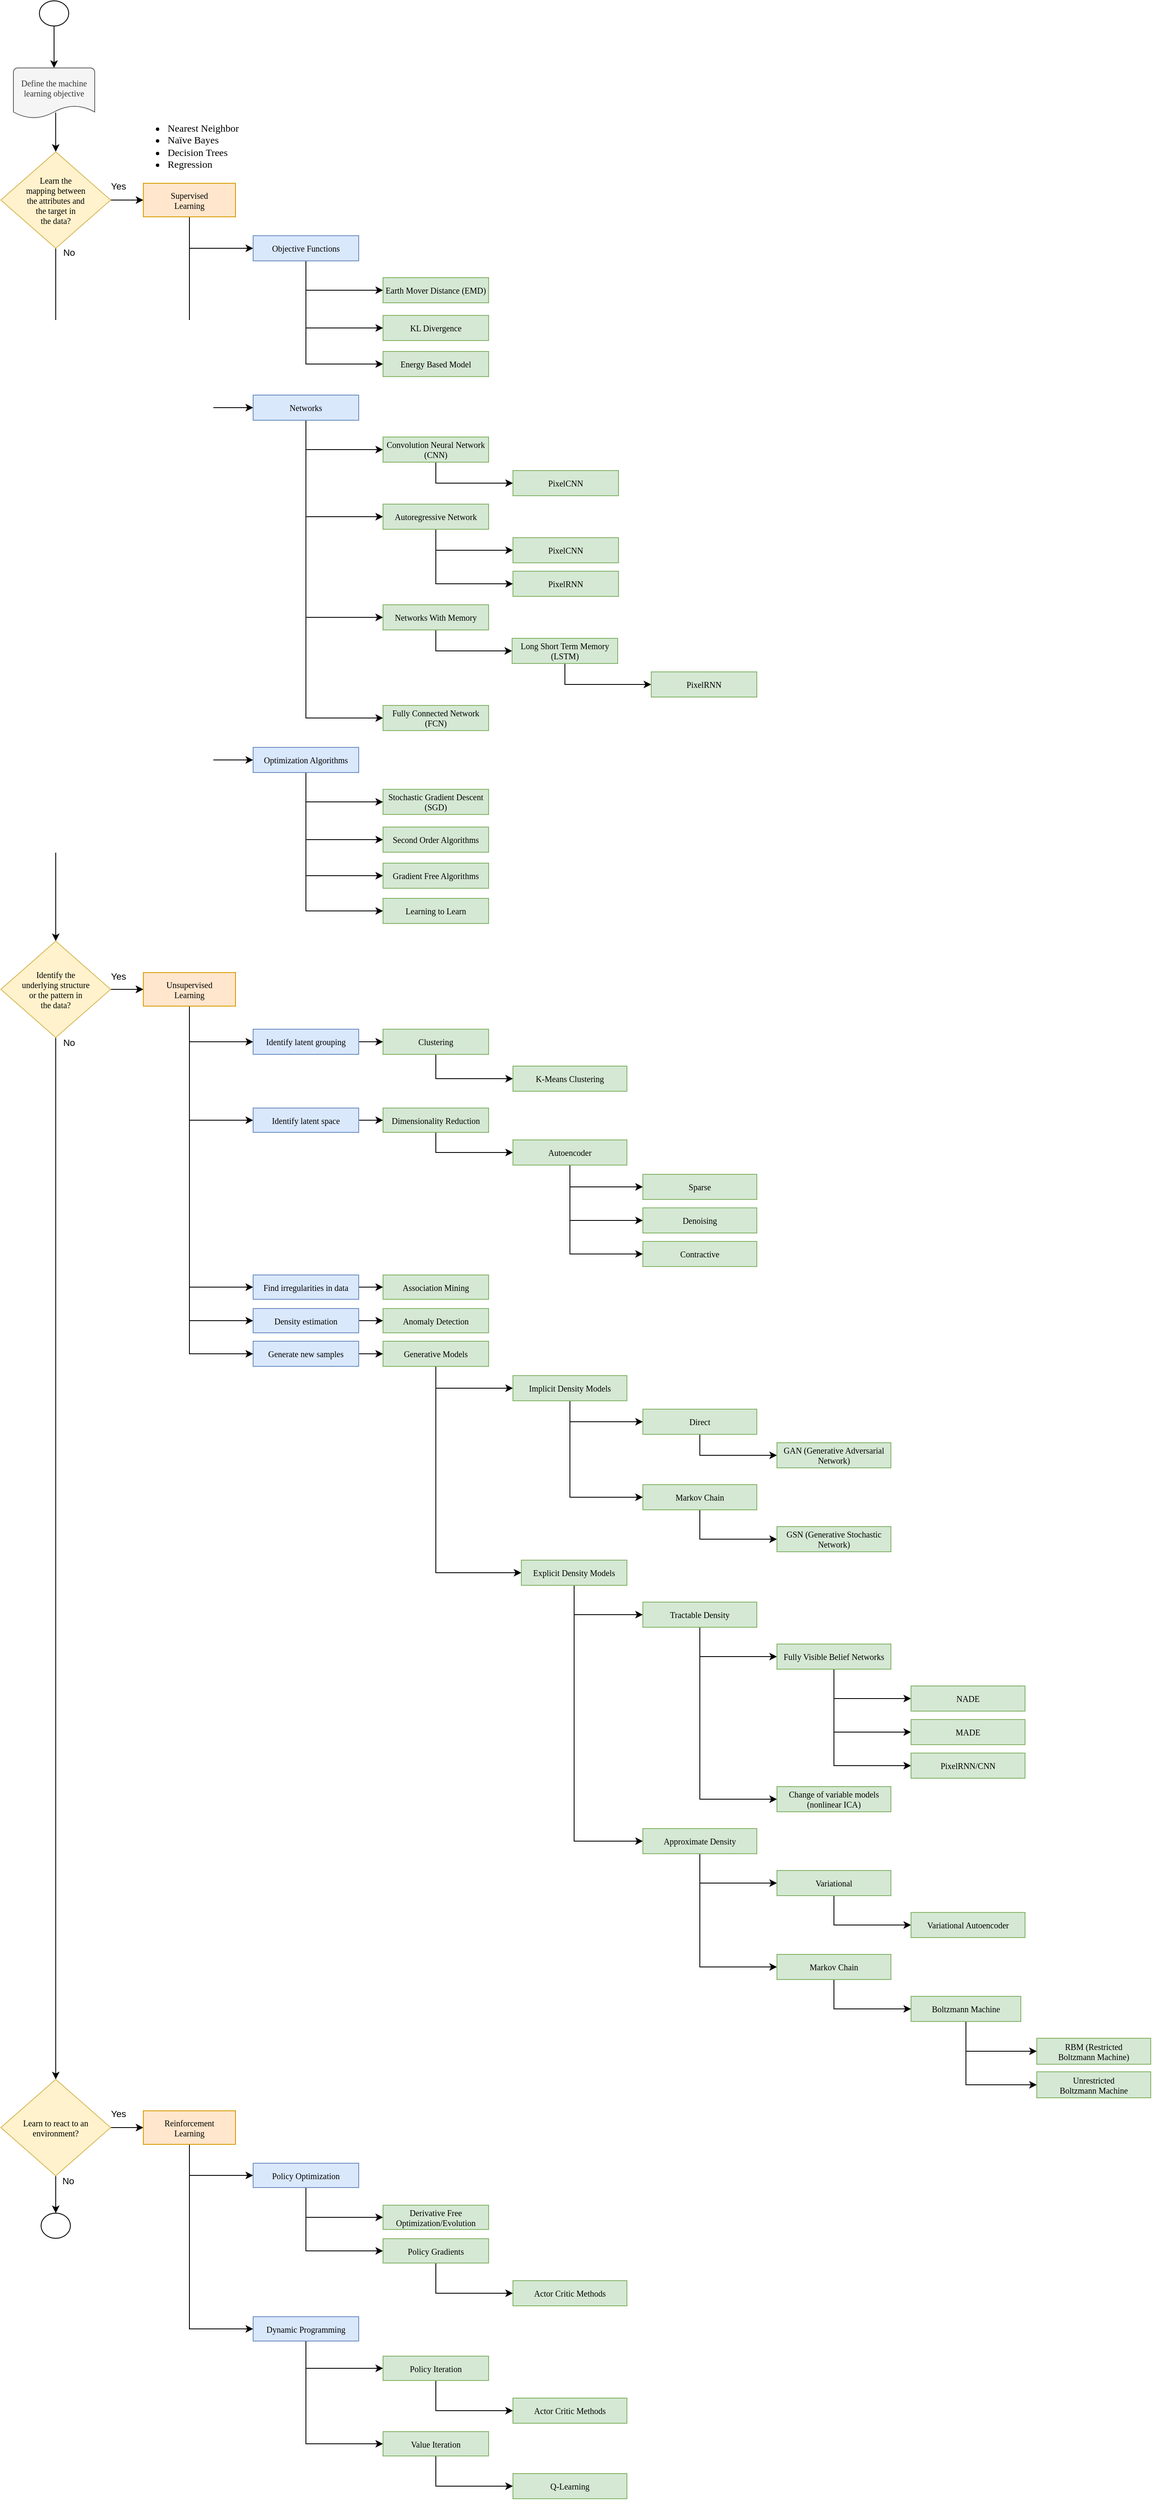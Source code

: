 <mxfile version="13.9.5" type="device"><diagram id="5ErI_0U07UCtvWmT4qy6" name="Page-1"><mxGraphModel dx="1358" dy="2042" grid="1" gridSize="10" guides="1" tooltips="1" connect="1" arrows="1" fold="1" page="1" pageScale="1" pageWidth="1169" pageHeight="827" background="none" math="0" shadow="0"><root><mxCell id="0"/><mxCell id="1" parent="0"/><mxCell id="bd5Mge5p-4rLETJqn9Br-4" style="edgeStyle=orthogonalEdgeStyle;orthogonalLoop=1;jettySize=auto;html=1;exitX=0.5;exitY=1;exitDx=0;exitDy=0;exitPerimeter=0;entryX=0.5;entryY=0;entryDx=0;entryDy=0;entryPerimeter=0;fontSize=10;strokeWidth=1;shadow=0;sketch=0;fontFamily=Tahoma;" parent="1" source="bd5Mge5p-4rLETJqn9Br-2" target="bd5Mge5p-4rLETJqn9Br-3" edge="1"><mxGeometry relative="1" as="geometry"/></mxCell><mxCell id="bd5Mge5p-4rLETJqn9Br-2" value="" style="strokeWidth=1;html=1;shape=mxgraph.flowchart.start_2;whiteSpace=wrap;fontSize=10;shadow=0;sketch=0;fontFamily=Tahoma;" parent="1" vertex="1"><mxGeometry x="86" y="40" width="35" height="30" as="geometry"/></mxCell><mxCell id="bd5Mge5p-4rLETJqn9Br-7" style="edgeStyle=orthogonalEdgeStyle;orthogonalLoop=1;jettySize=auto;html=1;exitX=0.52;exitY=0.888;exitDx=0;exitDy=0;exitPerimeter=0;entryX=0.5;entryY=0;entryDx=0;entryDy=0;entryPerimeter=0;fontFamily=Tahoma;fontSize=10;strokeWidth=1;shadow=0;sketch=0;" parent="1" source="bd5Mge5p-4rLETJqn9Br-3" target="bd5Mge5p-4rLETJqn9Br-5" edge="1"><mxGeometry relative="1" as="geometry"/></mxCell><mxCell id="bd5Mge5p-4rLETJqn9Br-3" value="&lt;br style=&quot;font-size: 10px;&quot;&gt;Define the machine learning objective&lt;br style=&quot;font-size: 10px;&quot;&gt;&lt;br style=&quot;font-size: 10px;&quot;&gt;&amp;nbsp;" style="strokeWidth=1;html=1;shape=mxgraph.flowchart.document2;whiteSpace=wrap;size=0.25;fontFamily=Tahoma;fontSize=10;shadow=0;sketch=0;fillColor=#f5f5f5;strokeColor=#666666;fontColor=#333333;" parent="1" vertex="1"><mxGeometry x="55" y="120" width="97" height="60" as="geometry"/></mxCell><mxCell id="XQyZJYm5wIoWr3oFslxf-36" value="Yes" style="edgeStyle=orthogonalEdgeStyle;rounded=0;orthogonalLoop=1;jettySize=auto;html=1;exitX=1;exitY=0.5;exitDx=0;exitDy=0;exitPerimeter=0;entryX=0;entryY=0.5;entryDx=0;entryDy=0;" edge="1" parent="1" source="bd5Mge5p-4rLETJqn9Br-5" target="bd5Mge5p-4rLETJqn9Br-14"><mxGeometry x="-0.538" y="18" relative="1" as="geometry"><mxPoint y="1" as="offset"/></mxGeometry></mxCell><mxCell id="XQyZJYm5wIoWr3oFslxf-37" value="No" style="edgeStyle=orthogonalEdgeStyle;rounded=0;orthogonalLoop=1;jettySize=auto;html=1;exitX=0.5;exitY=1;exitDx=0;exitDy=0;exitPerimeter=0;entryX=0.5;entryY=0;entryDx=0;entryDy=0;entryPerimeter=0;" edge="1" parent="1" source="bd5Mge5p-4rLETJqn9Br-5" target="bd5Mge5p-4rLETJqn9Br-9"><mxGeometry x="-0.988" y="15" relative="1" as="geometry"><mxPoint as="offset"/></mxGeometry></mxCell><mxCell id="bd5Mge5p-4rLETJqn9Br-5" value="Learn the&lt;br style=&quot;font-size: 10px&quot;&gt;mapping between&lt;br style=&quot;font-size: 10px&quot;&gt;the attributes and&lt;br style=&quot;font-size: 10px&quot;&gt;the target in&lt;br&gt;the data?" style="strokeWidth=1;html=1;shape=mxgraph.flowchart.decision;whiteSpace=wrap;fontFamily=Tahoma;fontSize=10;shadow=0;sketch=0;fillColor=#fff2cc;strokeColor=#d6b656;" parent="1" vertex="1"><mxGeometry x="40" y="220" width="131" height="115" as="geometry"/></mxCell><mxCell id="XQyZJYm5wIoWr3oFslxf-39" value="Yes" style="edgeStyle=orthogonalEdgeStyle;rounded=0;orthogonalLoop=1;jettySize=auto;html=1;exitX=1;exitY=0.5;exitDx=0;exitDy=0;exitPerimeter=0;entryX=0;entryY=0.5;entryDx=0;entryDy=0;" edge="1" parent="1"><mxGeometry x="-0.538" y="17" relative="1" as="geometry"><mxPoint x="171" y="1218.5" as="sourcePoint"/><mxPoint x="210" y="1218.5" as="targetPoint"/><mxPoint y="1" as="offset"/></mxGeometry></mxCell><mxCell id="XQyZJYm5wIoWr3oFslxf-40" value="" style="edgeStyle=orthogonalEdgeStyle;rounded=0;orthogonalLoop=1;jettySize=auto;html=1;exitX=1;exitY=0.5;exitDx=0;exitDy=0;exitPerimeter=0;" edge="1" parent="1" source="bd5Mge5p-4rLETJqn9Br-9" target="bd5Mge5p-4rLETJqn9Br-15"><mxGeometry relative="1" as="geometry"/></mxCell><mxCell id="XQyZJYm5wIoWr3oFslxf-43" value="No" style="edgeStyle=orthogonalEdgeStyle;rounded=0;orthogonalLoop=1;jettySize=auto;html=1;exitX=0.5;exitY=1;exitDx=0;exitDy=0;exitPerimeter=0;" edge="1" parent="1" source="XQyZJYm5wIoWr3oFslxf-51" target="XQyZJYm5wIoWr3oFslxf-41"><mxGeometry x="-0.727" y="14" relative="1" as="geometry"><mxPoint x="105.5" y="2641.5" as="sourcePoint"/><mxPoint as="offset"/></mxGeometry></mxCell><mxCell id="XQyZJYm5wIoWr3oFslxf-52" value="No" style="edgeStyle=orthogonalEdgeStyle;rounded=0;orthogonalLoop=1;jettySize=auto;html=1;exitX=0.5;exitY=1;exitDx=0;exitDy=0;exitPerimeter=0;" edge="1" parent="1" source="bd5Mge5p-4rLETJqn9Br-9" target="XQyZJYm5wIoWr3oFslxf-51"><mxGeometry x="-0.991" y="15" relative="1" as="geometry"><mxPoint as="offset"/></mxGeometry></mxCell><mxCell id="bd5Mge5p-4rLETJqn9Br-9" value="Identify the&lt;br style=&quot;font-size: 10px&quot;&gt;underlying structure&lt;br style=&quot;font-size: 10px&quot;&gt;or the pattern in&lt;br style=&quot;font-size: 10px&quot;&gt;the data?" style="strokeWidth=1;html=1;shape=mxgraph.flowchart.decision;whiteSpace=wrap;fontFamily=Tahoma;fontSize=10;shadow=0;sketch=0;fillColor=#fff2cc;strokeColor=#d6b656;" parent="1" vertex="1"><mxGeometry x="40" y="1161" width="131" height="115" as="geometry"/></mxCell><mxCell id="XQyZJYm5wIoWr3oFslxf-77" style="edgeStyle=orthogonalEdgeStyle;rounded=0;orthogonalLoop=1;jettySize=auto;html=1;exitX=0.5;exitY=1;exitDx=0;exitDy=0;entryX=0;entryY=0.5;entryDx=0;entryDy=0;" edge="1" parent="1" source="bd5Mge5p-4rLETJqn9Br-14" target="XQyZJYm5wIoWr3oFslxf-73"><mxGeometry relative="1" as="geometry"/></mxCell><mxCell id="XQyZJYm5wIoWr3oFslxf-90" style="edgeStyle=orthogonalEdgeStyle;rounded=0;orthogonalLoop=1;jettySize=auto;html=1;exitX=0.5;exitY=1;exitDx=0;exitDy=0;entryX=0;entryY=0.5;entryDx=0;entryDy=0;" edge="1" parent="1" source="bd5Mge5p-4rLETJqn9Br-14" target="XQyZJYm5wIoWr3oFslxf-81"><mxGeometry relative="1" as="geometry"/></mxCell><mxCell id="XQyZJYm5wIoWr3oFslxf-92" style="edgeStyle=orthogonalEdgeStyle;rounded=0;orthogonalLoop=1;jettySize=auto;html=1;exitX=0.5;exitY=1;exitDx=0;exitDy=0;entryX=0;entryY=0.5;entryDx=0;entryDy=0;" edge="1" parent="1" source="bd5Mge5p-4rLETJqn9Br-14" target="XQyZJYm5wIoWr3oFslxf-91"><mxGeometry relative="1" as="geometry"/></mxCell><mxCell id="bd5Mge5p-4rLETJqn9Br-14" value="Supervised&lt;br&gt;Learning" style="whiteSpace=wrap;html=1;absoluteArcSize=1;arcSize=14;strokeWidth=1;fontFamily=Tahoma;fontSize=10;shadow=0;sketch=0;fillColor=#ffe6cc;strokeColor=#d79b00;" parent="1" vertex="1"><mxGeometry x="210" y="257.5" width="110" height="40" as="geometry"/></mxCell><mxCell id="bd5Mge5p-4rLETJqn9Br-40" style="edgeStyle=orthogonalEdgeStyle;rounded=0;sketch=0;orthogonalLoop=1;jettySize=auto;html=1;exitX=0.5;exitY=1;exitDx=0;exitDy=0;entryX=0;entryY=0.5;entryDx=0;entryDy=0;shadow=0;strokeWidth=1;fontFamily=Tahoma;fontSize=10;" parent="1" source="bd5Mge5p-4rLETJqn9Br-15" target="bd5Mge5p-4rLETJqn9Br-26" edge="1"><mxGeometry relative="1" as="geometry"/></mxCell><mxCell id="bd5Mge5p-4rLETJqn9Br-41" style="edgeStyle=orthogonalEdgeStyle;rounded=0;sketch=0;orthogonalLoop=1;jettySize=auto;html=1;exitX=0.5;exitY=1;exitDx=0;exitDy=0;entryX=0;entryY=0.5;entryDx=0;entryDy=0;shadow=0;strokeWidth=1;fontFamily=Tahoma;fontSize=10;" parent="1" source="bd5Mge5p-4rLETJqn9Br-15" target="bd5Mge5p-4rLETJqn9Br-27" edge="1"><mxGeometry relative="1" as="geometry"/></mxCell><mxCell id="bd5Mge5p-4rLETJqn9Br-42" style="edgeStyle=orthogonalEdgeStyle;rounded=0;sketch=0;orthogonalLoop=1;jettySize=auto;html=1;exitX=0.5;exitY=1;exitDx=0;exitDy=0;entryX=0;entryY=0.5;entryDx=0;entryDy=0;shadow=0;strokeWidth=1;fontFamily=Tahoma;fontSize=10;" parent="1" source="bd5Mge5p-4rLETJqn9Br-15" target="bd5Mge5p-4rLETJqn9Br-28" edge="1"><mxGeometry relative="1" as="geometry"/></mxCell><mxCell id="bd5Mge5p-4rLETJqn9Br-43" style="edgeStyle=orthogonalEdgeStyle;rounded=0;sketch=0;orthogonalLoop=1;jettySize=auto;html=1;exitX=0.5;exitY=1;exitDx=0;exitDy=0;entryX=0;entryY=0.5;entryDx=0;entryDy=0;shadow=0;strokeWidth=1;fontFamily=Tahoma;fontSize=10;" parent="1" source="bd5Mge5p-4rLETJqn9Br-15" target="bd5Mge5p-4rLETJqn9Br-29" edge="1"><mxGeometry relative="1" as="geometry"/></mxCell><mxCell id="bd5Mge5p-4rLETJqn9Br-44" style="edgeStyle=orthogonalEdgeStyle;rounded=0;sketch=0;orthogonalLoop=1;jettySize=auto;html=1;exitX=0.5;exitY=1;exitDx=0;exitDy=0;entryX=0;entryY=0.5;entryDx=0;entryDy=0;shadow=0;strokeWidth=1;fontFamily=Tahoma;fontSize=10;" parent="1" source="bd5Mge5p-4rLETJqn9Br-15" target="bd5Mge5p-4rLETJqn9Br-30" edge="1"><mxGeometry relative="1" as="geometry"/></mxCell><mxCell id="bd5Mge5p-4rLETJqn9Br-15" value="Unsupervised&lt;br style=&quot;font-size: 10px&quot;&gt;Learning" style="whiteSpace=wrap;html=1;absoluteArcSize=1;arcSize=14;strokeWidth=1;fontFamily=Tahoma;fontSize=10;shadow=0;sketch=0;fillColor=#ffe6cc;strokeColor=#d79b00;" parent="1" vertex="1"><mxGeometry x="210" y="1198.5" width="110" height="40" as="geometry"/></mxCell><mxCell id="XQyZJYm5wIoWr3oFslxf-114" style="edgeStyle=orthogonalEdgeStyle;rounded=0;orthogonalLoop=1;jettySize=auto;html=1;exitX=0.5;exitY=1;exitDx=0;exitDy=0;entryX=0;entryY=0.5;entryDx=0;entryDy=0;" edge="1" parent="1" source="bd5Mge5p-4rLETJqn9Br-16" target="XQyZJYm5wIoWr3oFslxf-113"><mxGeometry relative="1" as="geometry"/></mxCell><mxCell id="bd5Mge5p-4rLETJqn9Br-16" value="Clustering" style="whiteSpace=wrap;html=1;absoluteArcSize=1;arcSize=14;strokeWidth=1;fontFamily=Tahoma;fontSize=10;shadow=0;sketch=0;fillColor=#d5e8d4;strokeColor=#82b366;" parent="1" vertex="1"><mxGeometry x="496" y="1266" width="126" height="30" as="geometry"/></mxCell><mxCell id="bd5Mge5p-4rLETJqn9Br-55" style="edgeStyle=orthogonalEdgeStyle;rounded=0;sketch=0;orthogonalLoop=1;jettySize=auto;html=1;exitX=0.5;exitY=1;exitDx=0;exitDy=0;entryX=0;entryY=0.5;entryDx=0;entryDy=0;shadow=0;strokeWidth=1;fontFamily=Tahoma;fontSize=10;" parent="1" source="bd5Mge5p-4rLETJqn9Br-17" target="bd5Mge5p-4rLETJqn9Br-54" edge="1"><mxGeometry relative="1" as="geometry"/></mxCell><mxCell id="bd5Mge5p-4rLETJqn9Br-17" value="Dimensionality Reduction" style="whiteSpace=wrap;html=1;absoluteArcSize=1;arcSize=14;strokeWidth=1;fontFamily=Tahoma;fontSize=10;shadow=0;sketch=0;fillColor=#d5e8d4;strokeColor=#82b366;" parent="1" vertex="1"><mxGeometry x="496" y="1360" width="126" height="29" as="geometry"/></mxCell><mxCell id="bd5Mge5p-4rLETJqn9Br-18" value="Association Mining" style="whiteSpace=wrap;html=1;absoluteArcSize=1;arcSize=14;strokeWidth=1;fontFamily=Tahoma;fontSize=10;shadow=0;sketch=0;fillColor=#d5e8d4;strokeColor=#82b366;" parent="1" vertex="1"><mxGeometry x="496" y="1559" width="126" height="29" as="geometry"/></mxCell><mxCell id="bd5Mge5p-4rLETJqn9Br-19" value="Anomaly Detection" style="whiteSpace=wrap;html=1;absoluteArcSize=1;arcSize=14;strokeWidth=1;fontFamily=Tahoma;fontSize=10;shadow=0;sketch=0;fillColor=#d5e8d4;strokeColor=#82b366;" parent="1" vertex="1"><mxGeometry x="496" y="1599" width="126" height="29" as="geometry"/></mxCell><mxCell id="XQyZJYm5wIoWr3oFslxf-11" style="edgeStyle=orthogonalEdgeStyle;rounded=0;orthogonalLoop=1;jettySize=auto;html=1;exitX=0.5;exitY=1;exitDx=0;exitDy=0;entryX=0;entryY=0.5;entryDx=0;entryDy=0;" edge="1" parent="1" source="bd5Mge5p-4rLETJqn9Br-20" target="XQyZJYm5wIoWr3oFslxf-1"><mxGeometry relative="1" as="geometry"/></mxCell><mxCell id="XQyZJYm5wIoWr3oFslxf-12" style="edgeStyle=orthogonalEdgeStyle;rounded=0;orthogonalLoop=1;jettySize=auto;html=1;exitX=0.5;exitY=1;exitDx=0;exitDy=0;entryX=0;entryY=0.5;entryDx=0;entryDy=0;" edge="1" parent="1" source="bd5Mge5p-4rLETJqn9Br-20" target="XQyZJYm5wIoWr3oFslxf-2"><mxGeometry relative="1" as="geometry"/></mxCell><mxCell id="bd5Mge5p-4rLETJqn9Br-20" value="Generative Models" style="whiteSpace=wrap;html=1;absoluteArcSize=1;arcSize=14;strokeWidth=1;fontFamily=Tahoma;fontSize=10;shadow=0;sketch=0;fillColor=#d5e8d4;strokeColor=#82b366;" parent="1" vertex="1"><mxGeometry x="496" y="1638" width="126" height="30" as="geometry"/></mxCell><mxCell id="bd5Mge5p-4rLETJqn9Br-45" style="edgeStyle=orthogonalEdgeStyle;rounded=0;sketch=0;orthogonalLoop=1;jettySize=auto;html=1;exitX=1;exitY=0.5;exitDx=0;exitDy=0;entryX=0;entryY=0.5;entryDx=0;entryDy=0;shadow=0;strokeWidth=1;fontFamily=Tahoma;fontSize=10;" parent="1" source="bd5Mge5p-4rLETJqn9Br-26" target="bd5Mge5p-4rLETJqn9Br-16" edge="1"><mxGeometry relative="1" as="geometry"/></mxCell><mxCell id="bd5Mge5p-4rLETJqn9Br-26" value="Identify latent grouping" style="whiteSpace=wrap;html=1;absoluteArcSize=1;arcSize=14;strokeWidth=1;fontFamily=Tahoma;fontSize=10;shadow=0;sketch=0;fillColor=#dae8fc;strokeColor=#6c8ebf;" parent="1" vertex="1"><mxGeometry x="341" y="1266" width="126" height="30" as="geometry"/></mxCell><mxCell id="XQyZJYm5wIoWr3oFslxf-45" style="edgeStyle=orthogonalEdgeStyle;rounded=0;orthogonalLoop=1;jettySize=auto;html=1;exitX=1;exitY=0.5;exitDx=0;exitDy=0;entryX=0;entryY=0.5;entryDx=0;entryDy=0;" edge="1" parent="1" source="bd5Mge5p-4rLETJqn9Br-27" target="bd5Mge5p-4rLETJqn9Br-17"><mxGeometry relative="1" as="geometry"/></mxCell><mxCell id="bd5Mge5p-4rLETJqn9Br-27" value="Identify latent space" style="whiteSpace=wrap;html=1;absoluteArcSize=1;arcSize=14;strokeWidth=1;fontFamily=Tahoma;fontSize=10;shadow=0;sketch=0;fillColor=#dae8fc;strokeColor=#6c8ebf;" parent="1" vertex="1"><mxGeometry x="341" y="1360" width="126" height="29" as="geometry"/></mxCell><mxCell id="bd5Mge5p-4rLETJqn9Br-47" style="edgeStyle=orthogonalEdgeStyle;rounded=0;sketch=0;orthogonalLoop=1;jettySize=auto;html=1;exitX=1;exitY=0.5;exitDx=0;exitDy=0;entryX=0;entryY=0.5;entryDx=0;entryDy=0;shadow=0;strokeWidth=1;fontFamily=Tahoma;fontSize=10;" parent="1" source="bd5Mge5p-4rLETJqn9Br-28" target="bd5Mge5p-4rLETJqn9Br-18" edge="1"><mxGeometry relative="1" as="geometry"/></mxCell><mxCell id="bd5Mge5p-4rLETJqn9Br-28" value="Find irregularities in data" style="whiteSpace=wrap;html=1;absoluteArcSize=1;arcSize=14;strokeWidth=1;fontFamily=Tahoma;fontSize=10;shadow=0;sketch=0;fillColor=#dae8fc;strokeColor=#6c8ebf;" parent="1" vertex="1"><mxGeometry x="341" y="1559" width="126" height="29" as="geometry"/></mxCell><mxCell id="bd5Mge5p-4rLETJqn9Br-48" style="edgeStyle=orthogonalEdgeStyle;rounded=0;sketch=0;orthogonalLoop=1;jettySize=auto;html=1;exitX=1;exitY=0.5;exitDx=0;exitDy=0;entryX=0;entryY=0.5;entryDx=0;entryDy=0;shadow=0;strokeWidth=1;fontFamily=Tahoma;fontSize=10;" parent="1" source="bd5Mge5p-4rLETJqn9Br-29" target="bd5Mge5p-4rLETJqn9Br-19" edge="1"><mxGeometry relative="1" as="geometry"/></mxCell><mxCell id="bd5Mge5p-4rLETJqn9Br-29" value="Density estimation" style="whiteSpace=wrap;html=1;absoluteArcSize=1;arcSize=14;strokeWidth=1;fontFamily=Tahoma;fontSize=10;shadow=0;sketch=0;fillColor=#dae8fc;strokeColor=#6c8ebf;" parent="1" vertex="1"><mxGeometry x="341" y="1599" width="126" height="29" as="geometry"/></mxCell><mxCell id="bd5Mge5p-4rLETJqn9Br-49" style="edgeStyle=orthogonalEdgeStyle;rounded=0;sketch=0;orthogonalLoop=1;jettySize=auto;html=1;exitX=1;exitY=0.5;exitDx=0;exitDy=0;entryX=0;entryY=0.5;entryDx=0;entryDy=0;shadow=0;strokeWidth=1;fontFamily=Tahoma;fontSize=10;" parent="1" source="bd5Mge5p-4rLETJqn9Br-30" target="bd5Mge5p-4rLETJqn9Br-20" edge="1"><mxGeometry relative="1" as="geometry"/></mxCell><mxCell id="bd5Mge5p-4rLETJqn9Br-30" value="Generate new samples" style="whiteSpace=wrap;html=1;absoluteArcSize=1;arcSize=14;strokeWidth=1;fontFamily=Tahoma;fontSize=10;shadow=0;sketch=0;fillColor=#dae8fc;strokeColor=#6c8ebf;" parent="1" vertex="1"><mxGeometry x="341" y="1638" width="126" height="30" as="geometry"/></mxCell><mxCell id="bd5Mge5p-4rLETJqn9Br-53" style="edgeStyle=orthogonalEdgeStyle;rounded=0;sketch=0;orthogonalLoop=1;jettySize=auto;html=1;exitX=0.5;exitY=1;exitDx=0;exitDy=0;entryX=0;entryY=0.5;entryDx=0;entryDy=0;shadow=0;strokeWidth=1;fontFamily=Tahoma;fontSize=10;" parent="1" source="bd5Mge5p-4rLETJqn9Br-50" target="bd5Mge5p-4rLETJqn9Br-51" edge="1"><mxGeometry relative="1" as="geometry"/></mxCell><mxCell id="XQyZJYm5wIoWr3oFslxf-47" style="edgeStyle=orthogonalEdgeStyle;rounded=0;orthogonalLoop=1;jettySize=auto;html=1;exitX=0.5;exitY=1;exitDx=0;exitDy=0;entryX=0;entryY=0.5;entryDx=0;entryDy=0;" edge="1" parent="1" source="bd5Mge5p-4rLETJqn9Br-50" target="XQyZJYm5wIoWr3oFslxf-46"><mxGeometry relative="1" as="geometry"/></mxCell><mxCell id="bd5Mge5p-4rLETJqn9Br-50" value="Boltzmann Machine" style="whiteSpace=wrap;html=1;absoluteArcSize=1;arcSize=14;strokeWidth=1;fontFamily=Tahoma;fontSize=10;shadow=0;sketch=0;fillColor=#d5e8d4;strokeColor=#82b366;" parent="1" vertex="1"><mxGeometry x="1126" y="2419" width="131" height="30" as="geometry"/></mxCell><mxCell id="bd5Mge5p-4rLETJqn9Br-51" value="RBM (Restricted&lt;br&gt;Boltzmann Machine)" style="whiteSpace=wrap;html=1;absoluteArcSize=1;arcSize=14;strokeWidth=1;fontFamily=Tahoma;fontSize=10;shadow=0;sketch=0;fillColor=#d5e8d4;strokeColor=#82b366;" parent="1" vertex="1"><mxGeometry x="1276" y="2469" width="136" height="31" as="geometry"/></mxCell><mxCell id="bd5Mge5p-4rLETJqn9Br-58" style="edgeStyle=orthogonalEdgeStyle;rounded=0;sketch=0;orthogonalLoop=1;jettySize=auto;html=1;exitX=0.5;exitY=1;exitDx=0;exitDy=0;entryX=0;entryY=0.5;entryDx=0;entryDy=0;shadow=0;strokeWidth=1;fontFamily=Tahoma;fontSize=10;" parent="1" source="bd5Mge5p-4rLETJqn9Br-54" target="bd5Mge5p-4rLETJqn9Br-57" edge="1"><mxGeometry relative="1" as="geometry"/></mxCell><mxCell id="bd5Mge5p-4rLETJqn9Br-61" style="edgeStyle=orthogonalEdgeStyle;rounded=0;sketch=0;orthogonalLoop=1;jettySize=auto;html=1;exitX=0.5;exitY=1;exitDx=0;exitDy=0;entryX=0;entryY=0.5;entryDx=0;entryDy=0;shadow=0;strokeWidth=1;fontFamily=Tahoma;fontSize=10;" parent="1" source="bd5Mge5p-4rLETJqn9Br-54" target="bd5Mge5p-4rLETJqn9Br-59" edge="1"><mxGeometry relative="1" as="geometry"/></mxCell><mxCell id="bd5Mge5p-4rLETJqn9Br-62" style="edgeStyle=orthogonalEdgeStyle;rounded=0;sketch=0;orthogonalLoop=1;jettySize=auto;html=1;exitX=0.5;exitY=1;exitDx=0;exitDy=0;entryX=0;entryY=0.5;entryDx=0;entryDy=0;shadow=0;strokeWidth=1;fontFamily=Tahoma;fontSize=10;" parent="1" source="bd5Mge5p-4rLETJqn9Br-54" target="bd5Mge5p-4rLETJqn9Br-60" edge="1"><mxGeometry relative="1" as="geometry"/></mxCell><mxCell id="bd5Mge5p-4rLETJqn9Br-54" value="Autoencoder" style="whiteSpace=wrap;html=1;absoluteArcSize=1;arcSize=14;strokeWidth=1;fontFamily=Tahoma;fontSize=10;shadow=0;sketch=0;fillColor=#d5e8d4;strokeColor=#82b366;" parent="1" vertex="1"><mxGeometry x="651" y="1398" width="136" height="30" as="geometry"/></mxCell><mxCell id="bd5Mge5p-4rLETJqn9Br-57" value="Sparse" style="whiteSpace=wrap;html=1;absoluteArcSize=1;arcSize=14;strokeWidth=1;fontFamily=Tahoma;fontSize=10;shadow=0;sketch=0;fillColor=#d5e8d4;strokeColor=#82b366;" parent="1" vertex="1"><mxGeometry x="806" y="1439" width="136" height="30" as="geometry"/></mxCell><mxCell id="bd5Mge5p-4rLETJqn9Br-59" value="Denoising" style="whiteSpace=wrap;html=1;absoluteArcSize=1;arcSize=14;strokeWidth=1;fontFamily=Tahoma;fontSize=10;shadow=0;sketch=0;fillColor=#d5e8d4;strokeColor=#82b366;" parent="1" vertex="1"><mxGeometry x="806" y="1479" width="136" height="30" as="geometry"/></mxCell><mxCell id="bd5Mge5p-4rLETJqn9Br-60" value="Contractive" style="whiteSpace=wrap;html=1;absoluteArcSize=1;arcSize=14;strokeWidth=1;fontFamily=Tahoma;fontSize=10;shadow=0;sketch=0;fillColor=#d5e8d4;strokeColor=#82b366;" parent="1" vertex="1"><mxGeometry x="806" y="1519" width="136" height="30" as="geometry"/></mxCell><mxCell id="XQyZJYm5wIoWr3oFslxf-5" style="edgeStyle=orthogonalEdgeStyle;rounded=0;orthogonalLoop=1;jettySize=auto;html=1;exitX=0.5;exitY=1;exitDx=0;exitDy=0;entryX=0;entryY=0.5;entryDx=0;entryDy=0;" edge="1" parent="1" source="XQyZJYm5wIoWr3oFslxf-1" target="XQyZJYm5wIoWr3oFslxf-3"><mxGeometry relative="1" as="geometry"/></mxCell><mxCell id="XQyZJYm5wIoWr3oFslxf-6" style="edgeStyle=orthogonalEdgeStyle;rounded=0;orthogonalLoop=1;jettySize=auto;html=1;exitX=0.5;exitY=1;exitDx=0;exitDy=0;entryX=0;entryY=0.5;entryDx=0;entryDy=0;" edge="1" parent="1" source="XQyZJYm5wIoWr3oFslxf-1" target="XQyZJYm5wIoWr3oFslxf-4"><mxGeometry relative="1" as="geometry"/></mxCell><mxCell id="XQyZJYm5wIoWr3oFslxf-1" value="Implicit Density Models" style="whiteSpace=wrap;html=1;absoluteArcSize=1;arcSize=14;strokeWidth=1;fontFamily=Tahoma;fontSize=10;shadow=0;sketch=0;fillColor=#d5e8d4;strokeColor=#82b366;" vertex="1" parent="1"><mxGeometry x="651" y="1679" width="136" height="30" as="geometry"/></mxCell><mxCell id="XQyZJYm5wIoWr3oFslxf-23" style="edgeStyle=orthogonalEdgeStyle;rounded=0;orthogonalLoop=1;jettySize=auto;html=1;exitX=0.5;exitY=1;exitDx=0;exitDy=0;entryX=0;entryY=0.5;entryDx=0;entryDy=0;" edge="1" parent="1" source="XQyZJYm5wIoWr3oFslxf-2" target="XQyZJYm5wIoWr3oFslxf-13"><mxGeometry relative="1" as="geometry"/></mxCell><mxCell id="XQyZJYm5wIoWr3oFslxf-24" style="edgeStyle=orthogonalEdgeStyle;rounded=0;orthogonalLoop=1;jettySize=auto;html=1;exitX=0.5;exitY=1;exitDx=0;exitDy=0;entryX=0;entryY=0.5;entryDx=0;entryDy=0;" edge="1" parent="1" source="XQyZJYm5wIoWr3oFslxf-2" target="XQyZJYm5wIoWr3oFslxf-19"><mxGeometry relative="1" as="geometry"/></mxCell><mxCell id="XQyZJYm5wIoWr3oFslxf-2" value="Explicit Density Models" style="whiteSpace=wrap;html=1;absoluteArcSize=1;arcSize=14;strokeWidth=1;fontFamily=Tahoma;fontSize=10;shadow=0;sketch=0;fillColor=#d5e8d4;strokeColor=#82b366;" vertex="1" parent="1"><mxGeometry x="661" y="1899" width="126" height="30" as="geometry"/></mxCell><mxCell id="XQyZJYm5wIoWr3oFslxf-8" style="edgeStyle=orthogonalEdgeStyle;rounded=0;orthogonalLoop=1;jettySize=auto;html=1;exitX=0.5;exitY=1;exitDx=0;exitDy=0;entryX=0;entryY=0.5;entryDx=0;entryDy=0;" edge="1" parent="1" source="XQyZJYm5wIoWr3oFslxf-3" target="XQyZJYm5wIoWr3oFslxf-7"><mxGeometry relative="1" as="geometry"/></mxCell><mxCell id="XQyZJYm5wIoWr3oFslxf-3" value="Direct" style="whiteSpace=wrap;html=1;absoluteArcSize=1;arcSize=14;strokeWidth=1;fontFamily=Tahoma;fontSize=10;shadow=0;sketch=0;fillColor=#d5e8d4;strokeColor=#82b366;" vertex="1" parent="1"><mxGeometry x="806" y="1719" width="136" height="30" as="geometry"/></mxCell><mxCell id="XQyZJYm5wIoWr3oFslxf-10" style="edgeStyle=orthogonalEdgeStyle;rounded=0;orthogonalLoop=1;jettySize=auto;html=1;exitX=0.5;exitY=1;exitDx=0;exitDy=0;entryX=0;entryY=0.5;entryDx=0;entryDy=0;" edge="1" parent="1" source="XQyZJYm5wIoWr3oFslxf-4" target="XQyZJYm5wIoWr3oFslxf-9"><mxGeometry relative="1" as="geometry"/></mxCell><mxCell id="XQyZJYm5wIoWr3oFslxf-4" value="Markov Chain" style="whiteSpace=wrap;html=1;absoluteArcSize=1;arcSize=14;strokeWidth=1;fontFamily=Tahoma;fontSize=10;shadow=0;sketch=0;fillColor=#d5e8d4;strokeColor=#82b366;" vertex="1" parent="1"><mxGeometry x="806" y="1809" width="136" height="30" as="geometry"/></mxCell><mxCell id="XQyZJYm5wIoWr3oFslxf-7" value="GAN (Generative Adversarial Network)" style="whiteSpace=wrap;html=1;absoluteArcSize=1;arcSize=14;strokeWidth=1;fontFamily=Tahoma;fontSize=10;shadow=0;sketch=0;fillColor=#d5e8d4;strokeColor=#82b366;" vertex="1" parent="1"><mxGeometry x="966" y="1759" width="136" height="30" as="geometry"/></mxCell><mxCell id="XQyZJYm5wIoWr3oFslxf-9" value="GSN (Generative Stochastic Network)" style="whiteSpace=wrap;html=1;absoluteArcSize=1;arcSize=14;strokeWidth=1;fontFamily=Tahoma;fontSize=10;shadow=0;sketch=0;fillColor=#d5e8d4;strokeColor=#82b366;" vertex="1" parent="1"><mxGeometry x="966" y="1859" width="136" height="30" as="geometry"/></mxCell><mxCell id="XQyZJYm5wIoWr3oFslxf-25" style="edgeStyle=orthogonalEdgeStyle;rounded=0;orthogonalLoop=1;jettySize=auto;html=1;exitX=0.5;exitY=1;exitDx=0;exitDy=0;entryX=0;entryY=0.5;entryDx=0;entryDy=0;" edge="1" parent="1" source="XQyZJYm5wIoWr3oFslxf-13" target="XQyZJYm5wIoWr3oFslxf-14"><mxGeometry relative="1" as="geometry"/></mxCell><mxCell id="XQyZJYm5wIoWr3oFslxf-26" style="edgeStyle=orthogonalEdgeStyle;rounded=0;orthogonalLoop=1;jettySize=auto;html=1;exitX=0.5;exitY=1;exitDx=0;exitDy=0;entryX=0;entryY=0.5;entryDx=0;entryDy=0;" edge="1" parent="1" source="XQyZJYm5wIoWr3oFslxf-13" target="XQyZJYm5wIoWr3oFslxf-18"><mxGeometry relative="1" as="geometry"/></mxCell><mxCell id="XQyZJYm5wIoWr3oFslxf-13" value="Tractable Density" style="whiteSpace=wrap;html=1;absoluteArcSize=1;arcSize=14;strokeWidth=1;fontFamily=Tahoma;fontSize=10;shadow=0;sketch=0;fillColor=#d5e8d4;strokeColor=#82b366;" vertex="1" parent="1"><mxGeometry x="806" y="1949" width="136" height="30" as="geometry"/></mxCell><mxCell id="XQyZJYm5wIoWr3oFslxf-27" style="edgeStyle=orthogonalEdgeStyle;rounded=0;orthogonalLoop=1;jettySize=auto;html=1;exitX=0.5;exitY=1;exitDx=0;exitDy=0;entryX=0;entryY=0.5;entryDx=0;entryDy=0;" edge="1" parent="1" source="XQyZJYm5wIoWr3oFslxf-14" target="XQyZJYm5wIoWr3oFslxf-15"><mxGeometry relative="1" as="geometry"/></mxCell><mxCell id="XQyZJYm5wIoWr3oFslxf-28" style="edgeStyle=orthogonalEdgeStyle;rounded=0;orthogonalLoop=1;jettySize=auto;html=1;exitX=0.5;exitY=1;exitDx=0;exitDy=0;entryX=0;entryY=0.5;entryDx=0;entryDy=0;" edge="1" parent="1" source="XQyZJYm5wIoWr3oFslxf-14" target="XQyZJYm5wIoWr3oFslxf-16"><mxGeometry relative="1" as="geometry"/></mxCell><mxCell id="XQyZJYm5wIoWr3oFslxf-29" style="edgeStyle=orthogonalEdgeStyle;rounded=0;orthogonalLoop=1;jettySize=auto;html=1;exitX=0.5;exitY=1;exitDx=0;exitDy=0;entryX=0;entryY=0.5;entryDx=0;entryDy=0;" edge="1" parent="1" source="XQyZJYm5wIoWr3oFslxf-14" target="XQyZJYm5wIoWr3oFslxf-17"><mxGeometry relative="1" as="geometry"/></mxCell><mxCell id="XQyZJYm5wIoWr3oFslxf-14" value="Fully Visible Belief Networks" style="whiteSpace=wrap;html=1;absoluteArcSize=1;arcSize=14;strokeWidth=1;fontFamily=Tahoma;fontSize=10;shadow=0;sketch=0;fillColor=#d5e8d4;strokeColor=#82b366;" vertex="1" parent="1"><mxGeometry x="966" y="1999" width="136" height="30" as="geometry"/></mxCell><mxCell id="XQyZJYm5wIoWr3oFslxf-15" value="NADE" style="whiteSpace=wrap;html=1;absoluteArcSize=1;arcSize=14;strokeWidth=1;fontFamily=Tahoma;fontSize=10;shadow=0;sketch=0;fillColor=#d5e8d4;strokeColor=#82b366;" vertex="1" parent="1"><mxGeometry x="1126" y="2049" width="136" height="30" as="geometry"/></mxCell><mxCell id="XQyZJYm5wIoWr3oFslxf-16" value="MADE" style="whiteSpace=wrap;html=1;absoluteArcSize=1;arcSize=14;strokeWidth=1;fontFamily=Tahoma;fontSize=10;shadow=0;sketch=0;fillColor=#d5e8d4;strokeColor=#82b366;" vertex="1" parent="1"><mxGeometry x="1126" y="2089" width="136" height="30" as="geometry"/></mxCell><mxCell id="XQyZJYm5wIoWr3oFslxf-17" value="PixelRNN/CNN" style="whiteSpace=wrap;html=1;absoluteArcSize=1;arcSize=14;strokeWidth=1;fontFamily=Tahoma;fontSize=10;shadow=0;sketch=0;fillColor=#d5e8d4;strokeColor=#82b366;" vertex="1" parent="1"><mxGeometry x="1126" y="2129" width="136" height="30" as="geometry"/></mxCell><mxCell id="XQyZJYm5wIoWr3oFslxf-18" value="Change of variable models (nonlinear ICA)" style="whiteSpace=wrap;html=1;absoluteArcSize=1;arcSize=14;strokeWidth=1;fontFamily=Tahoma;fontSize=10;shadow=0;sketch=0;fillColor=#d5e8d4;strokeColor=#82b366;" vertex="1" parent="1"><mxGeometry x="966" y="2169" width="136" height="30" as="geometry"/></mxCell><mxCell id="XQyZJYm5wIoWr3oFslxf-30" style="edgeStyle=orthogonalEdgeStyle;rounded=0;orthogonalLoop=1;jettySize=auto;html=1;exitX=0.5;exitY=1;exitDx=0;exitDy=0;entryX=0;entryY=0.5;entryDx=0;entryDy=0;" edge="1" parent="1" source="XQyZJYm5wIoWr3oFslxf-19" target="XQyZJYm5wIoWr3oFslxf-20"><mxGeometry relative="1" as="geometry"/></mxCell><mxCell id="XQyZJYm5wIoWr3oFslxf-31" style="edgeStyle=orthogonalEdgeStyle;rounded=0;orthogonalLoop=1;jettySize=auto;html=1;exitX=0.5;exitY=1;exitDx=0;exitDy=0;entryX=0;entryY=0.5;entryDx=0;entryDy=0;" edge="1" parent="1" source="XQyZJYm5wIoWr3oFslxf-19" target="XQyZJYm5wIoWr3oFslxf-22"><mxGeometry relative="1" as="geometry"/></mxCell><mxCell id="XQyZJYm5wIoWr3oFslxf-19" value="Approximate Density" style="whiteSpace=wrap;html=1;absoluteArcSize=1;arcSize=14;strokeWidth=1;fontFamily=Tahoma;fontSize=10;shadow=0;sketch=0;fillColor=#d5e8d4;strokeColor=#82b366;" vertex="1" parent="1"><mxGeometry x="806" y="2219" width="136" height="30" as="geometry"/></mxCell><mxCell id="XQyZJYm5wIoWr3oFslxf-32" style="edgeStyle=orthogonalEdgeStyle;rounded=0;orthogonalLoop=1;jettySize=auto;html=1;exitX=0.5;exitY=1;exitDx=0;exitDy=0;entryX=0;entryY=0.5;entryDx=0;entryDy=0;" edge="1" parent="1" source="XQyZJYm5wIoWr3oFslxf-20" target="XQyZJYm5wIoWr3oFslxf-21"><mxGeometry relative="1" as="geometry"/></mxCell><mxCell id="XQyZJYm5wIoWr3oFslxf-20" value="Variational" style="whiteSpace=wrap;html=1;absoluteArcSize=1;arcSize=14;strokeWidth=1;fontFamily=Tahoma;fontSize=10;shadow=0;sketch=0;fillColor=#d5e8d4;strokeColor=#82b366;" vertex="1" parent="1"><mxGeometry x="966" y="2269" width="136" height="30" as="geometry"/></mxCell><mxCell id="XQyZJYm5wIoWr3oFslxf-21" value="Variational Autoencoder" style="whiteSpace=wrap;html=1;absoluteArcSize=1;arcSize=14;strokeWidth=1;fontFamily=Tahoma;fontSize=10;shadow=0;sketch=0;fillColor=#d5e8d4;strokeColor=#82b366;" vertex="1" parent="1"><mxGeometry x="1126" y="2319" width="136" height="30" as="geometry"/></mxCell><mxCell id="XQyZJYm5wIoWr3oFslxf-33" style="edgeStyle=orthogonalEdgeStyle;rounded=0;orthogonalLoop=1;jettySize=auto;html=1;exitX=0.5;exitY=1;exitDx=0;exitDy=0;entryX=0;entryY=0.5;entryDx=0;entryDy=0;" edge="1" parent="1" source="XQyZJYm5wIoWr3oFslxf-22" target="bd5Mge5p-4rLETJqn9Br-50"><mxGeometry relative="1" as="geometry"/></mxCell><mxCell id="XQyZJYm5wIoWr3oFslxf-22" value="Markov Chain" style="whiteSpace=wrap;html=1;absoluteArcSize=1;arcSize=14;strokeWidth=1;fontFamily=Tahoma;fontSize=10;shadow=0;sketch=0;fillColor=#d5e8d4;strokeColor=#82b366;" vertex="1" parent="1"><mxGeometry x="966" y="2369" width="136" height="30" as="geometry"/></mxCell><mxCell id="XQyZJYm5wIoWr3oFslxf-41" value="" style="strokeWidth=1;html=1;shape=mxgraph.flowchart.start_2;whiteSpace=wrap;fontSize=10;shadow=0;sketch=0;fontFamily=Tahoma;" vertex="1" parent="1"><mxGeometry x="88" y="2677.5" width="35" height="30" as="geometry"/></mxCell><mxCell id="XQyZJYm5wIoWr3oFslxf-46" value="Unrestricted&lt;br&gt;Boltzmann Machine" style="whiteSpace=wrap;html=1;absoluteArcSize=1;arcSize=14;strokeWidth=1;fontFamily=Tahoma;fontSize=10;shadow=0;sketch=0;fillColor=#d5e8d4;strokeColor=#82b366;" vertex="1" parent="1"><mxGeometry x="1276" y="2509" width="136" height="31" as="geometry"/></mxCell><mxCell id="XQyZJYm5wIoWr3oFslxf-54" value="Yes" style="edgeStyle=orthogonalEdgeStyle;rounded=0;orthogonalLoop=1;jettySize=auto;html=1;exitX=1;exitY=0.5;exitDx=0;exitDy=0;exitPerimeter=0;entryX=0;entryY=0.5;entryDx=0;entryDy=0;" edge="1" parent="1" source="XQyZJYm5wIoWr3oFslxf-51" target="XQyZJYm5wIoWr3oFslxf-53"><mxGeometry x="-0.538" y="17" relative="1" as="geometry"><mxPoint as="offset"/></mxGeometry></mxCell><mxCell id="XQyZJYm5wIoWr3oFslxf-51" value="Learn to react to an environment?" style="strokeWidth=1;html=1;shape=mxgraph.flowchart.decision;whiteSpace=wrap;fontFamily=Tahoma;fontSize=10;shadow=0;sketch=0;fillColor=#fff2cc;strokeColor=#d6b656;" vertex="1" parent="1"><mxGeometry x="40" y="2518" width="131" height="115" as="geometry"/></mxCell><mxCell id="XQyZJYm5wIoWr3oFslxf-64" style="edgeStyle=orthogonalEdgeStyle;rounded=0;orthogonalLoop=1;jettySize=auto;html=1;exitX=0.5;exitY=1;exitDx=0;exitDy=0;entryX=0;entryY=0.5;entryDx=0;entryDy=0;" edge="1" parent="1" source="XQyZJYm5wIoWr3oFslxf-53" target="XQyZJYm5wIoWr3oFslxf-55"><mxGeometry relative="1" as="geometry"/></mxCell><mxCell id="XQyZJYm5wIoWr3oFslxf-65" style="edgeStyle=orthogonalEdgeStyle;rounded=0;orthogonalLoop=1;jettySize=auto;html=1;exitX=0.5;exitY=1;exitDx=0;exitDy=0;entryX=0;entryY=0.5;entryDx=0;entryDy=0;" edge="1" parent="1" source="XQyZJYm5wIoWr3oFslxf-53" target="XQyZJYm5wIoWr3oFslxf-58"><mxGeometry relative="1" as="geometry"/></mxCell><mxCell id="XQyZJYm5wIoWr3oFslxf-53" value="Reinforcement&lt;br&gt;Learning" style="whiteSpace=wrap;html=1;absoluteArcSize=1;arcSize=14;strokeWidth=1;fontFamily=Tahoma;fontSize=10;shadow=0;sketch=0;fillColor=#ffe6cc;strokeColor=#d79b00;" vertex="1" parent="1"><mxGeometry x="210" y="2555.5" width="110" height="40" as="geometry"/></mxCell><mxCell id="XQyZJYm5wIoWr3oFslxf-66" style="edgeStyle=orthogonalEdgeStyle;rounded=0;orthogonalLoop=1;jettySize=auto;html=1;exitX=0.5;exitY=1;exitDx=0;exitDy=0;entryX=0;entryY=0.5;entryDx=0;entryDy=0;" edge="1" parent="1" source="XQyZJYm5wIoWr3oFslxf-55" target="XQyZJYm5wIoWr3oFslxf-56"><mxGeometry relative="1" as="geometry"/></mxCell><mxCell id="XQyZJYm5wIoWr3oFslxf-67" style="edgeStyle=orthogonalEdgeStyle;rounded=0;orthogonalLoop=1;jettySize=auto;html=1;exitX=0.5;exitY=1;exitDx=0;exitDy=0;entryX=0;entryY=0.5;entryDx=0;entryDy=0;" edge="1" parent="1" source="XQyZJYm5wIoWr3oFslxf-55" target="XQyZJYm5wIoWr3oFslxf-57"><mxGeometry relative="1" as="geometry"/></mxCell><mxCell id="XQyZJYm5wIoWr3oFslxf-55" value="Policy Optimization" style="whiteSpace=wrap;html=1;absoluteArcSize=1;arcSize=14;strokeWidth=1;fontFamily=Tahoma;fontSize=10;shadow=0;sketch=0;fillColor=#dae8fc;strokeColor=#6c8ebf;" vertex="1" parent="1"><mxGeometry x="341" y="2618" width="126" height="29" as="geometry"/></mxCell><mxCell id="XQyZJYm5wIoWr3oFslxf-56" value="Derivative Free Optimization/Evolution" style="whiteSpace=wrap;html=1;absoluteArcSize=1;arcSize=14;strokeWidth=1;fontFamily=Tahoma;fontSize=10;shadow=0;sketch=0;fillColor=#d5e8d4;strokeColor=#82b366;" vertex="1" parent="1"><mxGeometry x="496" y="2668" width="126" height="29" as="geometry"/></mxCell><mxCell id="XQyZJYm5wIoWr3oFslxf-68" style="edgeStyle=orthogonalEdgeStyle;rounded=0;orthogonalLoop=1;jettySize=auto;html=1;exitX=0.5;exitY=1;exitDx=0;exitDy=0;entryX=0;entryY=0.5;entryDx=0;entryDy=0;" edge="1" parent="1" source="XQyZJYm5wIoWr3oFslxf-57" target="XQyZJYm5wIoWr3oFslxf-59"><mxGeometry relative="1" as="geometry"/></mxCell><mxCell id="XQyZJYm5wIoWr3oFslxf-57" value="Policy Gradients" style="whiteSpace=wrap;html=1;absoluteArcSize=1;arcSize=14;strokeWidth=1;fontFamily=Tahoma;fontSize=10;shadow=0;sketch=0;fillColor=#d5e8d4;strokeColor=#82b366;" vertex="1" parent="1"><mxGeometry x="496" y="2708" width="126" height="29" as="geometry"/></mxCell><mxCell id="XQyZJYm5wIoWr3oFslxf-69" style="edgeStyle=orthogonalEdgeStyle;rounded=0;orthogonalLoop=1;jettySize=auto;html=1;exitX=0.5;exitY=1;exitDx=0;exitDy=0;entryX=0;entryY=0.5;entryDx=0;entryDy=0;" edge="1" parent="1" source="XQyZJYm5wIoWr3oFslxf-58" target="XQyZJYm5wIoWr3oFslxf-60"><mxGeometry relative="1" as="geometry"/></mxCell><mxCell id="XQyZJYm5wIoWr3oFslxf-70" style="edgeStyle=orthogonalEdgeStyle;rounded=0;orthogonalLoop=1;jettySize=auto;html=1;exitX=0.5;exitY=1;exitDx=0;exitDy=0;entryX=0;entryY=0.5;entryDx=0;entryDy=0;" edge="1" parent="1" source="XQyZJYm5wIoWr3oFslxf-58" target="XQyZJYm5wIoWr3oFslxf-61"><mxGeometry relative="1" as="geometry"/></mxCell><mxCell id="XQyZJYm5wIoWr3oFslxf-58" value="Dynamic Programming" style="whiteSpace=wrap;html=1;absoluteArcSize=1;arcSize=14;strokeWidth=1;fontFamily=Tahoma;fontSize=10;shadow=0;sketch=0;fillColor=#dae8fc;strokeColor=#6c8ebf;" vertex="1" parent="1"><mxGeometry x="341" y="2801" width="126" height="29" as="geometry"/></mxCell><mxCell id="XQyZJYm5wIoWr3oFslxf-59" value="Actor Critic Methods" style="whiteSpace=wrap;html=1;absoluteArcSize=1;arcSize=14;strokeWidth=1;fontFamily=Tahoma;fontSize=10;shadow=0;sketch=0;fillColor=#d5e8d4;strokeColor=#82b366;" vertex="1" parent="1"><mxGeometry x="651" y="2758" width="136" height="30" as="geometry"/></mxCell><mxCell id="XQyZJYm5wIoWr3oFslxf-71" style="edgeStyle=orthogonalEdgeStyle;rounded=0;orthogonalLoop=1;jettySize=auto;html=1;exitX=0.5;exitY=1;exitDx=0;exitDy=0;entryX=0;entryY=0.5;entryDx=0;entryDy=0;" edge="1" parent="1" source="XQyZJYm5wIoWr3oFslxf-60" target="XQyZJYm5wIoWr3oFslxf-62"><mxGeometry relative="1" as="geometry"/></mxCell><mxCell id="XQyZJYm5wIoWr3oFslxf-60" value="Policy Iteration" style="whiteSpace=wrap;html=1;absoluteArcSize=1;arcSize=14;strokeWidth=1;fontFamily=Tahoma;fontSize=10;shadow=0;sketch=0;fillColor=#d5e8d4;strokeColor=#82b366;" vertex="1" parent="1"><mxGeometry x="496" y="2848" width="126" height="29" as="geometry"/></mxCell><mxCell id="XQyZJYm5wIoWr3oFslxf-72" style="edgeStyle=orthogonalEdgeStyle;rounded=0;orthogonalLoop=1;jettySize=auto;html=1;exitX=0.5;exitY=1;exitDx=0;exitDy=0;entryX=0;entryY=0.5;entryDx=0;entryDy=0;" edge="1" parent="1" source="XQyZJYm5wIoWr3oFslxf-61" target="XQyZJYm5wIoWr3oFslxf-63"><mxGeometry relative="1" as="geometry"/></mxCell><mxCell id="XQyZJYm5wIoWr3oFslxf-61" value="Value Iteration" style="whiteSpace=wrap;html=1;absoluteArcSize=1;arcSize=14;strokeWidth=1;fontFamily=Tahoma;fontSize=10;shadow=0;sketch=0;fillColor=#d5e8d4;strokeColor=#82b366;" vertex="1" parent="1"><mxGeometry x="496" y="2938" width="126" height="29" as="geometry"/></mxCell><mxCell id="XQyZJYm5wIoWr3oFslxf-62" value="Actor Critic Methods" style="whiteSpace=wrap;html=1;absoluteArcSize=1;arcSize=14;strokeWidth=1;fontFamily=Tahoma;fontSize=10;shadow=0;sketch=0;fillColor=#d5e8d4;strokeColor=#82b366;" vertex="1" parent="1"><mxGeometry x="651" y="2898" width="136" height="30" as="geometry"/></mxCell><mxCell id="XQyZJYm5wIoWr3oFslxf-63" value="Q-Learning" style="whiteSpace=wrap;html=1;absoluteArcSize=1;arcSize=14;strokeWidth=1;fontFamily=Tahoma;fontSize=10;shadow=0;sketch=0;fillColor=#d5e8d4;strokeColor=#82b366;" vertex="1" parent="1"><mxGeometry x="651" y="2988" width="136" height="30" as="geometry"/></mxCell><mxCell id="XQyZJYm5wIoWr3oFslxf-78" style="edgeStyle=orthogonalEdgeStyle;rounded=0;orthogonalLoop=1;jettySize=auto;html=1;exitX=0.5;exitY=1;exitDx=0;exitDy=0;entryX=0;entryY=0.5;entryDx=0;entryDy=0;" edge="1" parent="1" source="XQyZJYm5wIoWr3oFslxf-73" target="XQyZJYm5wIoWr3oFslxf-74"><mxGeometry relative="1" as="geometry"/></mxCell><mxCell id="XQyZJYm5wIoWr3oFslxf-79" style="edgeStyle=orthogonalEdgeStyle;rounded=0;orthogonalLoop=1;jettySize=auto;html=1;exitX=0.5;exitY=1;exitDx=0;exitDy=0;entryX=0;entryY=0.5;entryDx=0;entryDy=0;" edge="1" parent="1" source="XQyZJYm5wIoWr3oFslxf-73" target="XQyZJYm5wIoWr3oFslxf-75"><mxGeometry relative="1" as="geometry"/></mxCell><mxCell id="XQyZJYm5wIoWr3oFslxf-80" style="edgeStyle=orthogonalEdgeStyle;rounded=0;orthogonalLoop=1;jettySize=auto;html=1;exitX=0.5;exitY=1;exitDx=0;exitDy=0;entryX=0;entryY=0.5;entryDx=0;entryDy=0;" edge="1" parent="1" source="XQyZJYm5wIoWr3oFslxf-73" target="XQyZJYm5wIoWr3oFslxf-76"><mxGeometry relative="1" as="geometry"/></mxCell><mxCell id="XQyZJYm5wIoWr3oFslxf-73" value="Objective Functions" style="whiteSpace=wrap;html=1;absoluteArcSize=1;arcSize=14;strokeWidth=1;fontFamily=Tahoma;fontSize=10;shadow=0;sketch=0;fillColor=#dae8fc;strokeColor=#6c8ebf;" vertex="1" parent="1"><mxGeometry x="341" y="320" width="126" height="30" as="geometry"/></mxCell><mxCell id="XQyZJYm5wIoWr3oFslxf-74" value="Earth Mover Distance (EMD)" style="whiteSpace=wrap;html=1;absoluteArcSize=1;arcSize=14;strokeWidth=1;fontFamily=Tahoma;fontSize=10;shadow=0;sketch=0;fillColor=#d5e8d4;strokeColor=#82b366;" vertex="1" parent="1"><mxGeometry x="496" y="370" width="126" height="30" as="geometry"/></mxCell><mxCell id="XQyZJYm5wIoWr3oFslxf-75" value="KL Divergence" style="whiteSpace=wrap;html=1;absoluteArcSize=1;arcSize=14;strokeWidth=1;fontFamily=Tahoma;fontSize=10;shadow=0;sketch=0;fillColor=#d5e8d4;strokeColor=#82b366;" vertex="1" parent="1"><mxGeometry x="496" y="415" width="126" height="30" as="geometry"/></mxCell><mxCell id="XQyZJYm5wIoWr3oFslxf-76" value="Energy Based Model" style="whiteSpace=wrap;html=1;absoluteArcSize=1;arcSize=14;strokeWidth=1;fontFamily=Tahoma;fontSize=10;shadow=0;sketch=0;fillColor=#d5e8d4;strokeColor=#82b366;" vertex="1" parent="1"><mxGeometry x="496" y="458" width="126" height="30" as="geometry"/></mxCell><mxCell id="XQyZJYm5wIoWr3oFslxf-86" style="edgeStyle=orthogonalEdgeStyle;rounded=0;orthogonalLoop=1;jettySize=auto;html=1;exitX=0.5;exitY=1;exitDx=0;exitDy=0;entryX=0;entryY=0.5;entryDx=0;entryDy=0;" edge="1" parent="1" source="XQyZJYm5wIoWr3oFslxf-81" target="XQyZJYm5wIoWr3oFslxf-82"><mxGeometry relative="1" as="geometry"/></mxCell><mxCell id="XQyZJYm5wIoWr3oFslxf-87" style="edgeStyle=orthogonalEdgeStyle;rounded=0;orthogonalLoop=1;jettySize=auto;html=1;exitX=0.5;exitY=1;exitDx=0;exitDy=0;entryX=0;entryY=0.5;entryDx=0;entryDy=0;" edge="1" parent="1" source="XQyZJYm5wIoWr3oFslxf-81" target="XQyZJYm5wIoWr3oFslxf-83"><mxGeometry relative="1" as="geometry"/></mxCell><mxCell id="XQyZJYm5wIoWr3oFslxf-88" style="edgeStyle=orthogonalEdgeStyle;rounded=0;orthogonalLoop=1;jettySize=auto;html=1;exitX=0.5;exitY=1;exitDx=0;exitDy=0;entryX=0;entryY=0.5;entryDx=0;entryDy=0;" edge="1" parent="1" source="XQyZJYm5wIoWr3oFslxf-81" target="XQyZJYm5wIoWr3oFslxf-84"><mxGeometry relative="1" as="geometry"/></mxCell><mxCell id="XQyZJYm5wIoWr3oFslxf-89" style="edgeStyle=orthogonalEdgeStyle;rounded=0;orthogonalLoop=1;jettySize=auto;html=1;exitX=0.5;exitY=1;exitDx=0;exitDy=0;entryX=0;entryY=0.5;entryDx=0;entryDy=0;" edge="1" parent="1" source="XQyZJYm5wIoWr3oFslxf-81" target="XQyZJYm5wIoWr3oFslxf-85"><mxGeometry relative="1" as="geometry"/></mxCell><mxCell id="XQyZJYm5wIoWr3oFslxf-81" value="Networks" style="whiteSpace=wrap;html=1;absoluteArcSize=1;arcSize=14;strokeWidth=1;fontFamily=Tahoma;fontSize=10;shadow=0;sketch=0;fillColor=#dae8fc;strokeColor=#6c8ebf;" vertex="1" parent="1"><mxGeometry x="341" y="510" width="126" height="30" as="geometry"/></mxCell><mxCell id="XQyZJYm5wIoWr3oFslxf-94" style="edgeStyle=orthogonalEdgeStyle;rounded=0;orthogonalLoop=1;jettySize=auto;html=1;exitX=0.5;exitY=1;exitDx=0;exitDy=0;entryX=0;entryY=0.5;entryDx=0;entryDy=0;" edge="1" parent="1" source="XQyZJYm5wIoWr3oFslxf-82" target="XQyZJYm5wIoWr3oFslxf-93"><mxGeometry relative="1" as="geometry"/></mxCell><mxCell id="XQyZJYm5wIoWr3oFslxf-82" value="Convolution Neural Network (CNN)" style="whiteSpace=wrap;html=1;absoluteArcSize=1;arcSize=14;strokeWidth=1;fontFamily=Tahoma;fontSize=10;shadow=0;sketch=0;fillColor=#d5e8d4;strokeColor=#82b366;" vertex="1" parent="1"><mxGeometry x="496" y="560" width="126" height="30" as="geometry"/></mxCell><mxCell id="XQyZJYm5wIoWr3oFslxf-97" style="edgeStyle=orthogonalEdgeStyle;rounded=0;orthogonalLoop=1;jettySize=auto;html=1;exitX=0.5;exitY=1;exitDx=0;exitDy=0;entryX=0;entryY=0.5;entryDx=0;entryDy=0;" edge="1" parent="1" source="XQyZJYm5wIoWr3oFslxf-83" target="XQyZJYm5wIoWr3oFslxf-95"><mxGeometry relative="1" as="geometry"/></mxCell><mxCell id="XQyZJYm5wIoWr3oFslxf-98" style="edgeStyle=orthogonalEdgeStyle;rounded=0;orthogonalLoop=1;jettySize=auto;html=1;exitX=0.5;exitY=1;exitDx=0;exitDy=0;entryX=0;entryY=0.5;entryDx=0;entryDy=0;" edge="1" parent="1" source="XQyZJYm5wIoWr3oFslxf-83" target="XQyZJYm5wIoWr3oFslxf-96"><mxGeometry relative="1" as="geometry"/></mxCell><mxCell id="XQyZJYm5wIoWr3oFslxf-83" value="Autoregressive Network" style="whiteSpace=wrap;html=1;absoluteArcSize=1;arcSize=14;strokeWidth=1;fontFamily=Tahoma;fontSize=10;shadow=0;sketch=0;fillColor=#d5e8d4;strokeColor=#82b366;" vertex="1" parent="1"><mxGeometry x="496" y="640" width="126" height="30" as="geometry"/></mxCell><mxCell id="XQyZJYm5wIoWr3oFslxf-101" style="edgeStyle=orthogonalEdgeStyle;rounded=0;orthogonalLoop=1;jettySize=auto;html=1;exitX=0.5;exitY=1;exitDx=0;exitDy=0;entryX=0;entryY=0.5;entryDx=0;entryDy=0;" edge="1" parent="1" source="XQyZJYm5wIoWr3oFslxf-84" target="XQyZJYm5wIoWr3oFslxf-99"><mxGeometry relative="1" as="geometry"/></mxCell><mxCell id="XQyZJYm5wIoWr3oFslxf-84" value="Networks With Memory" style="whiteSpace=wrap;html=1;absoluteArcSize=1;arcSize=14;strokeWidth=1;fontFamily=Tahoma;fontSize=10;shadow=0;sketch=0;fillColor=#d5e8d4;strokeColor=#82b366;" vertex="1" parent="1"><mxGeometry x="496" y="760" width="126" height="30" as="geometry"/></mxCell><mxCell id="XQyZJYm5wIoWr3oFslxf-85" value="Fully Connected Network (FCN)" style="whiteSpace=wrap;html=1;absoluteArcSize=1;arcSize=14;strokeWidth=1;fontFamily=Tahoma;fontSize=10;shadow=0;sketch=0;fillColor=#d5e8d4;strokeColor=#82b366;" vertex="1" parent="1"><mxGeometry x="496" y="880" width="126" height="30" as="geometry"/></mxCell><mxCell id="XQyZJYm5wIoWr3oFslxf-107" style="edgeStyle=orthogonalEdgeStyle;rounded=0;orthogonalLoop=1;jettySize=auto;html=1;exitX=0.5;exitY=1;exitDx=0;exitDy=0;entryX=0;entryY=0.5;entryDx=0;entryDy=0;" edge="1" parent="1" source="XQyZJYm5wIoWr3oFslxf-91" target="XQyZJYm5wIoWr3oFslxf-103"><mxGeometry relative="1" as="geometry"/></mxCell><mxCell id="XQyZJYm5wIoWr3oFslxf-108" style="edgeStyle=orthogonalEdgeStyle;rounded=0;orthogonalLoop=1;jettySize=auto;html=1;exitX=0.5;exitY=1;exitDx=0;exitDy=0;entryX=0;entryY=0.5;entryDx=0;entryDy=0;" edge="1" parent="1" source="XQyZJYm5wIoWr3oFslxf-91" target="XQyZJYm5wIoWr3oFslxf-104"><mxGeometry relative="1" as="geometry"/></mxCell><mxCell id="XQyZJYm5wIoWr3oFslxf-109" style="edgeStyle=orthogonalEdgeStyle;rounded=0;orthogonalLoop=1;jettySize=auto;html=1;exitX=0.5;exitY=1;exitDx=0;exitDy=0;entryX=0;entryY=0.5;entryDx=0;entryDy=0;" edge="1" parent="1" source="XQyZJYm5wIoWr3oFslxf-91" target="XQyZJYm5wIoWr3oFslxf-105"><mxGeometry relative="1" as="geometry"/></mxCell><mxCell id="XQyZJYm5wIoWr3oFslxf-110" style="edgeStyle=orthogonalEdgeStyle;rounded=0;orthogonalLoop=1;jettySize=auto;html=1;exitX=0.5;exitY=1;exitDx=0;exitDy=0;entryX=0;entryY=0.5;entryDx=0;entryDy=0;" edge="1" parent="1" source="XQyZJYm5wIoWr3oFslxf-91" target="XQyZJYm5wIoWr3oFslxf-106"><mxGeometry relative="1" as="geometry"/></mxCell><mxCell id="XQyZJYm5wIoWr3oFslxf-91" value="Optimization Algorithms" style="whiteSpace=wrap;html=1;absoluteArcSize=1;arcSize=14;strokeWidth=1;fontFamily=Tahoma;fontSize=10;shadow=0;sketch=0;fillColor=#dae8fc;strokeColor=#6c8ebf;" vertex="1" parent="1"><mxGeometry x="341" y="930" width="126" height="30" as="geometry"/></mxCell><mxCell id="XQyZJYm5wIoWr3oFslxf-93" value="PixelCNN" style="whiteSpace=wrap;html=1;absoluteArcSize=1;arcSize=14;strokeWidth=1;fontFamily=Tahoma;fontSize=10;shadow=0;sketch=0;fillColor=#d5e8d4;strokeColor=#82b366;" vertex="1" parent="1"><mxGeometry x="651" y="600" width="126" height="30" as="geometry"/></mxCell><mxCell id="XQyZJYm5wIoWr3oFslxf-95" value="PixelCNN" style="whiteSpace=wrap;html=1;absoluteArcSize=1;arcSize=14;strokeWidth=1;fontFamily=Tahoma;fontSize=10;shadow=0;sketch=0;fillColor=#d5e8d4;strokeColor=#82b366;" vertex="1" parent="1"><mxGeometry x="651" y="680" width="126" height="30" as="geometry"/></mxCell><mxCell id="XQyZJYm5wIoWr3oFslxf-96" value="PixelRNN" style="whiteSpace=wrap;html=1;absoluteArcSize=1;arcSize=14;strokeWidth=1;fontFamily=Tahoma;fontSize=10;shadow=0;sketch=0;fillColor=#d5e8d4;strokeColor=#82b366;" vertex="1" parent="1"><mxGeometry x="651" y="720" width="126" height="30" as="geometry"/></mxCell><mxCell id="XQyZJYm5wIoWr3oFslxf-102" style="edgeStyle=orthogonalEdgeStyle;rounded=0;orthogonalLoop=1;jettySize=auto;html=1;exitX=0.5;exitY=1;exitDx=0;exitDy=0;entryX=0;entryY=0.5;entryDx=0;entryDy=0;" edge="1" parent="1" source="XQyZJYm5wIoWr3oFslxf-99" target="XQyZJYm5wIoWr3oFslxf-100"><mxGeometry relative="1" as="geometry"/></mxCell><mxCell id="XQyZJYm5wIoWr3oFslxf-99" value="Long Short Term Memory (LSTM)" style="whiteSpace=wrap;html=1;absoluteArcSize=1;arcSize=14;strokeWidth=1;fontFamily=Tahoma;fontSize=10;shadow=0;sketch=0;fillColor=#d5e8d4;strokeColor=#82b366;" vertex="1" parent="1"><mxGeometry x="650" y="800" width="126" height="30" as="geometry"/></mxCell><mxCell id="XQyZJYm5wIoWr3oFslxf-100" value="PixelRNN" style="whiteSpace=wrap;html=1;absoluteArcSize=1;arcSize=14;strokeWidth=1;fontFamily=Tahoma;fontSize=10;shadow=0;sketch=0;fillColor=#d5e8d4;strokeColor=#82b366;" vertex="1" parent="1"><mxGeometry x="816" y="840" width="126" height="30" as="geometry"/></mxCell><mxCell id="XQyZJYm5wIoWr3oFslxf-103" value="Stochastic Gradient Descent (SGD)" style="whiteSpace=wrap;html=1;absoluteArcSize=1;arcSize=14;strokeWidth=1;fontFamily=Tahoma;fontSize=10;shadow=0;sketch=0;fillColor=#d5e8d4;strokeColor=#82b366;" vertex="1" parent="1"><mxGeometry x="496" y="980" width="126" height="30" as="geometry"/></mxCell><mxCell id="XQyZJYm5wIoWr3oFslxf-104" value="Second Order Algorithms" style="whiteSpace=wrap;html=1;absoluteArcSize=1;arcSize=14;strokeWidth=1;fontFamily=Tahoma;fontSize=10;shadow=0;sketch=0;fillColor=#d5e8d4;strokeColor=#82b366;" vertex="1" parent="1"><mxGeometry x="496" y="1025" width="126" height="30" as="geometry"/></mxCell><mxCell id="XQyZJYm5wIoWr3oFslxf-105" value="Gradient Free Algorithms" style="whiteSpace=wrap;html=1;absoluteArcSize=1;arcSize=14;strokeWidth=1;fontFamily=Tahoma;fontSize=10;shadow=0;sketch=0;fillColor=#d5e8d4;strokeColor=#82b366;" vertex="1" parent="1"><mxGeometry x="496" y="1068" width="126" height="30" as="geometry"/></mxCell><mxCell id="XQyZJYm5wIoWr3oFslxf-106" value="Learning to Learn" style="whiteSpace=wrap;html=1;absoluteArcSize=1;arcSize=14;strokeWidth=1;fontFamily=Tahoma;fontSize=10;shadow=0;sketch=0;fillColor=#d5e8d4;strokeColor=#82b366;" vertex="1" parent="1"><mxGeometry x="496" y="1110" width="126" height="30" as="geometry"/></mxCell><mxCell id="XQyZJYm5wIoWr3oFslxf-113" value="K-Means Clustering" style="whiteSpace=wrap;html=1;absoluteArcSize=1;arcSize=14;strokeWidth=1;fontFamily=Tahoma;fontSize=10;shadow=0;sketch=0;fillColor=#d5e8d4;strokeColor=#82b366;" vertex="1" parent="1"><mxGeometry x="651" y="1310" width="136" height="30" as="geometry"/></mxCell><mxCell id="XQyZJYm5wIoWr3oFslxf-116" value="&lt;div style=&quot;text-align: left&quot;&gt;&lt;ul&gt;&lt;li&gt;&lt;span&gt;&lt;font style=&quot;font-size: 12px&quot; face=&quot;Verdana&quot;&gt;Nearest Neighbor&lt;/font&gt;&lt;/span&gt;&lt;/li&gt;&lt;li&gt;&lt;span&gt;&lt;font face=&quot;Verdana&quot; style=&quot;font-size: 12px&quot;&gt;Naïve Bayes&lt;/font&gt;&lt;/span&gt;&lt;/li&gt;&lt;li&gt;&lt;span&gt;&lt;font face=&quot;Verdana&quot; style=&quot;font-size: 12px&quot;&gt;Decision Trees&lt;/font&gt;&lt;/span&gt;&lt;/li&gt;&lt;li&gt;&lt;span&gt;&lt;font face=&quot;Verdana&quot; style=&quot;font-size: 12px&quot;&gt;Regression&lt;/font&gt;&lt;/span&gt;&lt;/li&gt;&lt;/ul&gt;&lt;/div&gt;" style="text;html=1;align=center;verticalAlign=middle;resizable=0;points=[];autosize=1;" vertex="1" parent="1"><mxGeometry x="181" y="167.5" width="160" height="90" as="geometry"/></mxCell></root></mxGraphModel></diagram></mxfile>